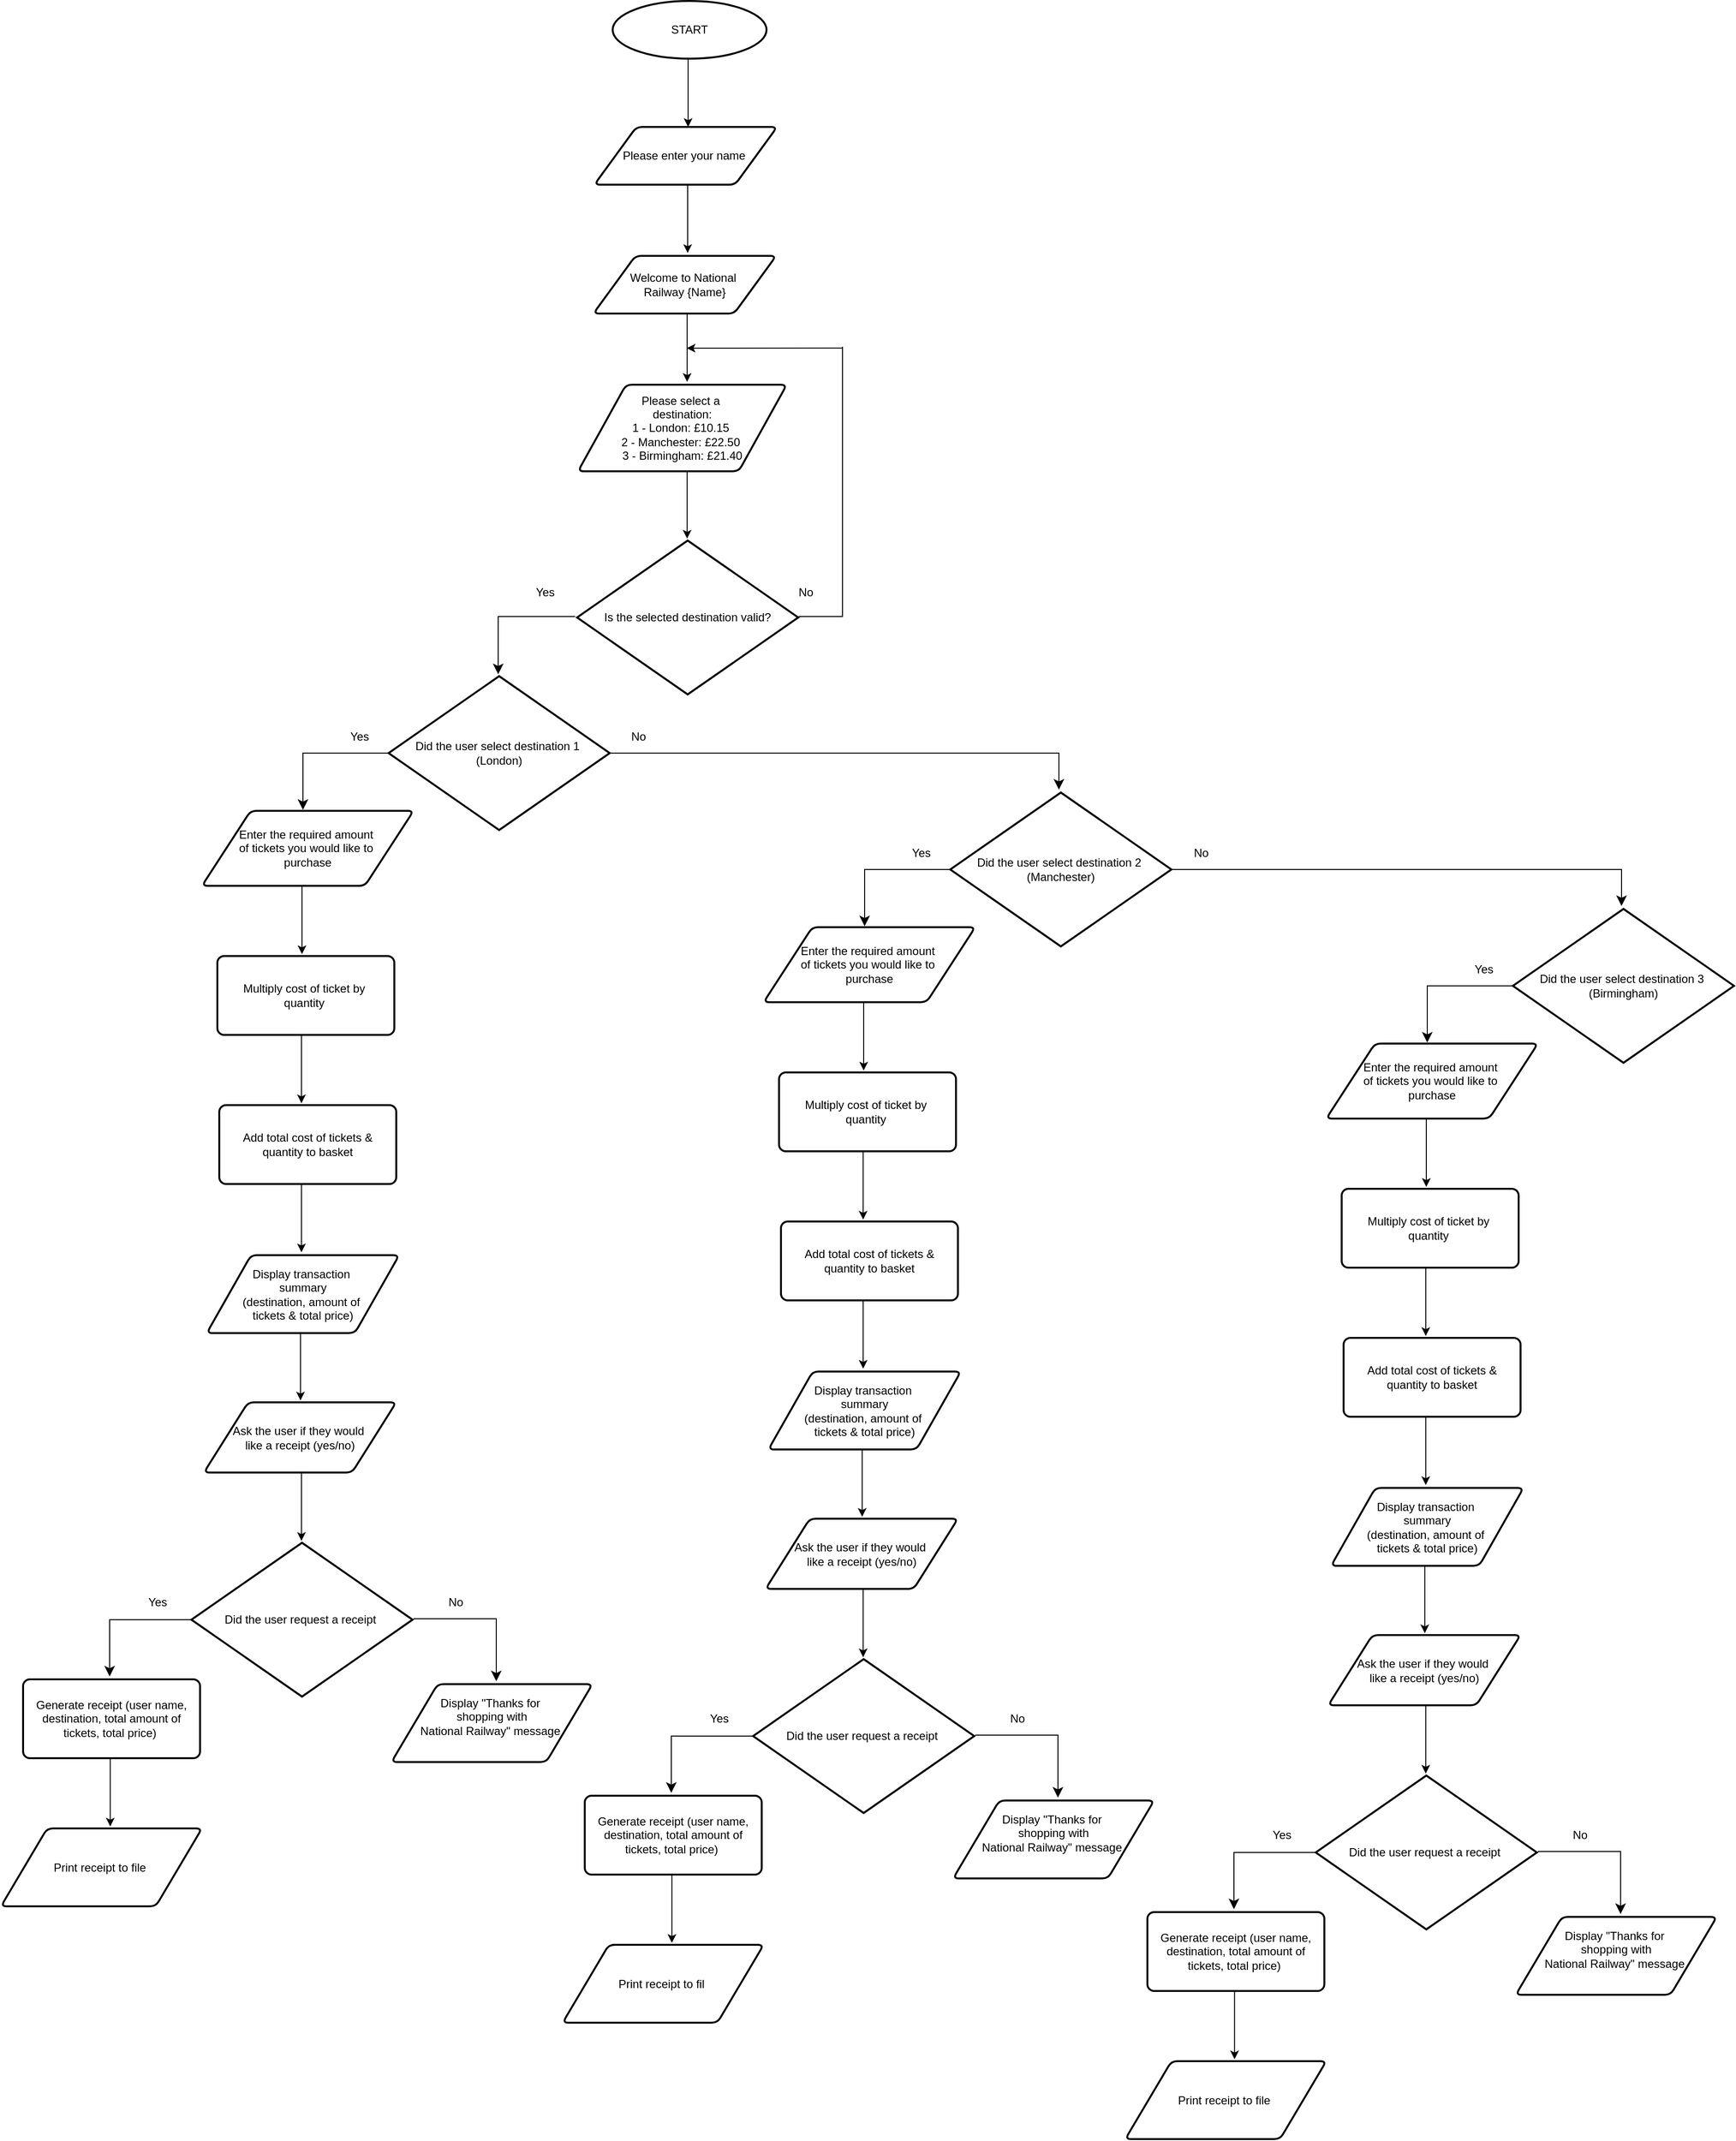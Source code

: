 <mxfile version="24.7.17">
  <diagram name="Page-1" id="yN6AiaMiEVTuU8BqSs5U">
    <mxGraphModel dx="2233" dy="761" grid="1" gridSize="10" guides="1" tooltips="1" connect="1" arrows="1" fold="1" page="1" pageScale="1" pageWidth="827" pageHeight="1169" math="0" shadow="0">
      <root>
        <mxCell id="0" />
        <mxCell id="1" parent="0" />
        <mxCell id="WmhXCu2DBAaIaXTtpWCs-1" value="START" style="strokeWidth=2;html=1;shape=mxgraph.flowchart.start_1;whiteSpace=wrap;" parent="1" vertex="1">
          <mxGeometry x="-104" y="60" width="160" height="60" as="geometry" />
        </mxCell>
        <mxCell id="WmhXCu2DBAaIaXTtpWCs-3" value="Please enter your name&amp;nbsp;" style="shape=parallelogram;html=1;strokeWidth=2;perimeter=parallelogramPerimeter;whiteSpace=wrap;rounded=1;arcSize=12;size=0.23;" parent="1" vertex="1">
          <mxGeometry x="-123" y="191" width="190" height="60" as="geometry" />
        </mxCell>
        <mxCell id="WmhXCu2DBAaIaXTtpWCs-4" value="" style="endArrow=classic;html=1;rounded=0;" parent="1" edge="1">
          <mxGeometry width="50" height="50" relative="1" as="geometry">
            <mxPoint x="-26" y="252" as="sourcePoint" />
            <mxPoint x="-26" y="322" as="targetPoint" />
          </mxGeometry>
        </mxCell>
        <mxCell id="WmhXCu2DBAaIaXTtpWCs-5" value="&lt;div&gt;&lt;br&gt;&lt;/div&gt;&lt;span style=&quot;background-color: initial;&quot;&gt;Please select a&amp;nbsp;&lt;/span&gt;&lt;div&gt;&lt;span style=&quot;background-color: initial;&quot;&gt;destination:&lt;/span&gt;&lt;div&gt;&lt;span style=&quot;background-color: initial;&quot;&gt;1 - London: £10.15&amp;nbsp;&lt;/span&gt;&lt;div&gt;&lt;div&gt;2 - Manchester: £22.50&amp;nbsp;&lt;/div&gt;&lt;div&gt;3 - Birmingham: £21.40&lt;/div&gt;&lt;div&gt;&lt;br&gt;&lt;/div&gt;&lt;/div&gt;&lt;/div&gt;&lt;/div&gt;" style="shape=parallelogram;html=1;strokeWidth=2;perimeter=parallelogramPerimeter;whiteSpace=wrap;rounded=1;arcSize=12;size=0.23;" parent="1" vertex="1">
          <mxGeometry x="-140" y="459" width="217" height="90" as="geometry" />
        </mxCell>
        <mxCell id="WmhXCu2DBAaIaXTtpWCs-6" value="" style="endArrow=classic;html=1;rounded=0;" parent="1" edge="1">
          <mxGeometry width="50" height="50" relative="1" as="geometry">
            <mxPoint x="-427.56" y="1591" as="sourcePoint" />
            <mxPoint x="-427.56" y="1661" as="targetPoint" />
          </mxGeometry>
        </mxCell>
        <mxCell id="WmhXCu2DBAaIaXTtpWCs-7" value="Is the selected destination valid?" style="strokeWidth=2;html=1;shape=mxgraph.flowchart.decision;whiteSpace=wrap;" parent="1" vertex="1">
          <mxGeometry x="-141" y="621" width="230" height="160" as="geometry" />
        </mxCell>
        <mxCell id="WmhXCu2DBAaIaXTtpWCs-9" value="" style="shape=partialRectangle;whiteSpace=wrap;html=1;bottom=0;right=0;fillColor=none;rotation=-180;" parent="1" vertex="1">
          <mxGeometry x="90" y="420" width="45" height="280" as="geometry" />
        </mxCell>
        <mxCell id="WmhXCu2DBAaIaXTtpWCs-13" value="Yes" style="text;strokeColor=none;align=center;fillColor=none;html=1;verticalAlign=middle;whiteSpace=wrap;rounded=0;" parent="1" vertex="1">
          <mxGeometry x="-607" y="1710" width="60" height="30" as="geometry" />
        </mxCell>
        <mxCell id="WmhXCu2DBAaIaXTtpWCs-19" value="Did the user select destination 1&amp;nbsp;&lt;div&gt;(London)&lt;/div&gt;" style="strokeWidth=2;html=1;shape=mxgraph.flowchart.decision;whiteSpace=wrap;" parent="1" vertex="1">
          <mxGeometry x="-337" y="762" width="230" height="160" as="geometry" />
        </mxCell>
        <mxCell id="WmhXCu2DBAaIaXTtpWCs-22" value="Yes" style="text;strokeColor=none;align=center;fillColor=none;html=1;verticalAlign=middle;whiteSpace=wrap;rounded=0;" parent="1" vertex="1">
          <mxGeometry x="-204" y="660" width="60" height="30" as="geometry" />
        </mxCell>
        <mxCell id="WmhXCu2DBAaIaXTtpWCs-48" value="Did the user request a receipt&amp;nbsp;" style="strokeWidth=2;html=1;shape=mxgraph.flowchart.decision;whiteSpace=wrap;" parent="1" vertex="1">
          <mxGeometry x="-542" y="1663" width="230" height="160" as="geometry" />
        </mxCell>
        <mxCell id="WmhXCu2DBAaIaXTtpWCs-49" value="" style="edgeStyle=segmentEdgeStyle;endArrow=classic;html=1;curved=0;rounded=0;endSize=8;startSize=8;exitX=0;exitY=0.5;exitDx=0;exitDy=0;exitPerimeter=0;" parent="1" edge="1">
          <mxGeometry width="50" height="50" relative="1" as="geometry">
            <mxPoint x="-542" y="1743" as="sourcePoint" />
            <mxPoint x="-627" y="1802" as="targetPoint" />
          </mxGeometry>
        </mxCell>
        <mxCell id="WmhXCu2DBAaIaXTtpWCs-58" value="" style="edgeStyle=segmentEdgeStyle;endArrow=classic;html=1;curved=0;rounded=0;endSize=8;startSize=8;" parent="1" edge="1">
          <mxGeometry width="50" height="50" relative="1" as="geometry">
            <mxPoint x="-311" y="1742" as="sourcePoint" />
            <mxPoint x="-225" y="1807" as="targetPoint" />
            <Array as="points">
              <mxPoint x="-225" y="1742" />
              <mxPoint x="-225" y="1802" />
            </Array>
          </mxGeometry>
        </mxCell>
        <mxCell id="WmhXCu2DBAaIaXTtpWCs-59" value="No" style="text;strokeColor=none;align=center;fillColor=none;html=1;verticalAlign=middle;whiteSpace=wrap;rounded=0;" parent="1" vertex="1">
          <mxGeometry x="-297" y="1710" width="60" height="30" as="geometry" />
        </mxCell>
        <mxCell id="WmhXCu2DBAaIaXTtpWCs-66" value="" style="edgeStyle=segmentEdgeStyle;endArrow=classic;html=1;curved=0;rounded=0;endSize=8;startSize=8;" parent="1" edge="1">
          <mxGeometry width="50" height="50" relative="1" as="geometry">
            <mxPoint x="-143" y="700" as="sourcePoint" />
            <mxPoint x="-223" y="760" as="targetPoint" />
          </mxGeometry>
        </mxCell>
        <mxCell id="WmhXCu2DBAaIaXTtpWCs-71" value="Add total cost of tickets &amp;amp;&lt;div&gt;quantity to basket&lt;/div&gt;" style="rounded=1;whiteSpace=wrap;html=1;absoluteArcSize=1;arcSize=14;strokeWidth=2;" parent="1" vertex="1">
          <mxGeometry x="-513" y="1208" width="184" height="82" as="geometry" />
        </mxCell>
        <mxCell id="WmhXCu2DBAaIaXTtpWCs-73" value="Display transaction&amp;nbsp;&lt;div&gt;summary&lt;/div&gt;&lt;div&gt;(destination, amount of&amp;nbsp;&lt;/div&gt;&lt;div&gt;tickets &amp;amp; total price)&lt;/div&gt;" style="shape=parallelogram;html=1;strokeWidth=2;perimeter=parallelogramPerimeter;whiteSpace=wrap;rounded=1;arcSize=12;size=0.23;" parent="1" vertex="1">
          <mxGeometry x="-526" y="1364" width="200" height="81" as="geometry" />
        </mxCell>
        <mxCell id="WmhXCu2DBAaIaXTtpWCs-74" value="Enter the required amount&amp;nbsp;&lt;div&gt;of tickets you would like to&amp;nbsp;&lt;/div&gt;&lt;div&gt;purchase&lt;/div&gt;" style="shape=parallelogram;html=1;strokeWidth=2;perimeter=parallelogramPerimeter;whiteSpace=wrap;rounded=1;arcSize=12;size=0.23;" parent="1" vertex="1">
          <mxGeometry x="-531" y="902" width="220" height="78" as="geometry" />
        </mxCell>
        <mxCell id="WmhXCu2DBAaIaXTtpWCs-87" value="Ask the user if they would&amp;nbsp;&lt;div&gt;like a receipt (yes/no)&lt;/div&gt;" style="shape=parallelogram;html=1;strokeWidth=2;perimeter=parallelogramPerimeter;whiteSpace=wrap;rounded=1;arcSize=12;size=0.23;" parent="1" vertex="1">
          <mxGeometry x="-529" y="1517" width="200" height="73" as="geometry" />
        </mxCell>
        <mxCell id="WmhXCu2DBAaIaXTtpWCs-137" value="Multiply cost of ticket by&amp;nbsp;&lt;div&gt;quantity&amp;nbsp;&lt;/div&gt;" style="rounded=1;whiteSpace=wrap;html=1;absoluteArcSize=1;arcSize=14;strokeWidth=2;" parent="1" vertex="1">
          <mxGeometry x="-515" y="1053" width="184" height="82" as="geometry" />
        </mxCell>
        <mxCell id="WmhXCu2DBAaIaXTtpWCs-412" value="No" style="text;strokeColor=none;align=center;fillColor=none;html=1;verticalAlign=middle;whiteSpace=wrap;rounded=0;" parent="1" vertex="1">
          <mxGeometry x="67" y="660" width="60" height="30" as="geometry" />
        </mxCell>
        <mxCell id="n7q72ueywLvYxVkYM5tx-1" value="Welcome to National&amp;nbsp;&lt;div&gt;Railway {Name}&lt;/div&gt;" style="shape=parallelogram;html=1;strokeWidth=2;perimeter=parallelogramPerimeter;whiteSpace=wrap;rounded=1;arcSize=12;size=0.23;" parent="1" vertex="1">
          <mxGeometry x="-124" y="325" width="190" height="60" as="geometry" />
        </mxCell>
        <mxCell id="n7q72ueywLvYxVkYM5tx-2" value="" style="endArrow=classic;html=1;rounded=0;" parent="1" edge="1">
          <mxGeometry width="50" height="50" relative="1" as="geometry">
            <mxPoint x="-25.56" y="121" as="sourcePoint" />
            <mxPoint x="-25.56" y="191" as="targetPoint" />
          </mxGeometry>
        </mxCell>
        <mxCell id="n7q72ueywLvYxVkYM5tx-3" value="" style="endArrow=classic;html=1;rounded=0;" parent="1" edge="1">
          <mxGeometry width="50" height="50" relative="1" as="geometry">
            <mxPoint x="-26.56" y="386" as="sourcePoint" />
            <mxPoint x="-26.56" y="456" as="targetPoint" />
          </mxGeometry>
        </mxCell>
        <mxCell id="n7q72ueywLvYxVkYM5tx-4" value="" style="endArrow=classic;html=1;rounded=0;" parent="1" edge="1">
          <mxGeometry width="50" height="50" relative="1" as="geometry">
            <mxPoint x="-26.56" y="549" as="sourcePoint" />
            <mxPoint x="-26.56" y="619" as="targetPoint" />
          </mxGeometry>
        </mxCell>
        <mxCell id="n7q72ueywLvYxVkYM5tx-5" value="" style="endArrow=classic;html=1;rounded=0;" parent="1" edge="1">
          <mxGeometry width="50" height="50" relative="1" as="geometry">
            <mxPoint x="135" y="420.89" as="sourcePoint" />
            <mxPoint x="-27" y="421" as="targetPoint" />
          </mxGeometry>
        </mxCell>
        <mxCell id="n7q72ueywLvYxVkYM5tx-6" value="" style="edgeStyle=segmentEdgeStyle;endArrow=classic;html=1;curved=0;rounded=0;endSize=8;startSize=8;exitX=0;exitY=0.5;exitDx=0;exitDy=0;exitPerimeter=0;" parent="1" source="WmhXCu2DBAaIaXTtpWCs-19" edge="1">
          <mxGeometry width="50" height="50" relative="1" as="geometry">
            <mxPoint x="-346" y="841" as="sourcePoint" />
            <mxPoint x="-426" y="901" as="targetPoint" />
          </mxGeometry>
        </mxCell>
        <mxCell id="n7q72ueywLvYxVkYM5tx-7" value="Yes" style="text;strokeColor=none;align=center;fillColor=none;html=1;verticalAlign=middle;whiteSpace=wrap;rounded=0;" parent="1" vertex="1">
          <mxGeometry x="-397" y="810" width="60" height="30" as="geometry" />
        </mxCell>
        <mxCell id="n7q72ueywLvYxVkYM5tx-8" value="" style="endArrow=classic;html=1;rounded=0;" parent="1" edge="1">
          <mxGeometry width="50" height="50" relative="1" as="geometry">
            <mxPoint x="-427.0" y="981" as="sourcePoint" />
            <mxPoint x="-427.0" y="1051" as="targetPoint" />
          </mxGeometry>
        </mxCell>
        <mxCell id="n7q72ueywLvYxVkYM5tx-9" value="" style="endArrow=classic;html=1;rounded=0;" parent="1" edge="1">
          <mxGeometry width="50" height="50" relative="1" as="geometry">
            <mxPoint x="-427.56" y="1136" as="sourcePoint" />
            <mxPoint x="-427.56" y="1206" as="targetPoint" />
          </mxGeometry>
        </mxCell>
        <mxCell id="n7q72ueywLvYxVkYM5tx-10" value="" style="endArrow=classic;html=1;rounded=0;" parent="1" edge="1">
          <mxGeometry width="50" height="50" relative="1" as="geometry">
            <mxPoint x="-427.56" y="1291" as="sourcePoint" />
            <mxPoint x="-427.56" y="1361" as="targetPoint" />
          </mxGeometry>
        </mxCell>
        <mxCell id="n7q72ueywLvYxVkYM5tx-11" value="" style="endArrow=classic;html=1;rounded=0;" parent="1" edge="1">
          <mxGeometry width="50" height="50" relative="1" as="geometry">
            <mxPoint x="-428.56" y="1445" as="sourcePoint" />
            <mxPoint x="-428.56" y="1515" as="targetPoint" />
          </mxGeometry>
        </mxCell>
        <mxCell id="n7q72ueywLvYxVkYM5tx-12" value="Display &quot;Thanks for&amp;nbsp;&lt;div&gt;shopping with&lt;/div&gt;&lt;div&gt;National Railway&quot; message&amp;nbsp;&lt;div&gt;&lt;br&gt;&lt;/div&gt;&lt;/div&gt;" style="shape=parallelogram;html=1;strokeWidth=2;perimeter=parallelogramPerimeter;whiteSpace=wrap;rounded=1;arcSize=12;size=0.23;" parent="1" vertex="1">
          <mxGeometry x="-334" y="1810" width="209" height="81" as="geometry" />
        </mxCell>
        <mxCell id="n7q72ueywLvYxVkYM5tx-13" value="Generate receipt (user name,&lt;div&gt;destination, total amount of tickets, total price)&amp;nbsp;&lt;/div&gt;" style="rounded=1;whiteSpace=wrap;html=1;absoluteArcSize=1;arcSize=14;strokeWidth=2;" parent="1" vertex="1">
          <mxGeometry x="-717" y="1805" width="184" height="82" as="geometry" />
        </mxCell>
        <mxCell id="n7q72ueywLvYxVkYM5tx-14" value="" style="endArrow=classic;html=1;rounded=0;" parent="1" edge="1">
          <mxGeometry width="50" height="50" relative="1" as="geometry">
            <mxPoint x="-626.38" y="1888" as="sourcePoint" />
            <mxPoint x="-626.38" y="1958" as="targetPoint" />
          </mxGeometry>
        </mxCell>
        <mxCell id="n7q72ueywLvYxVkYM5tx-15" value="Print receipt to file&amp;nbsp;" style="shape=parallelogram;html=1;strokeWidth=2;perimeter=parallelogramPerimeter;whiteSpace=wrap;rounded=1;arcSize=12;size=0.23;" parent="1" vertex="1">
          <mxGeometry x="-740" y="1960" width="209" height="81" as="geometry" />
        </mxCell>
        <mxCell id="n7q72ueywLvYxVkYM5tx-17" value="" style="edgeStyle=segmentEdgeStyle;endArrow=classic;html=1;curved=0;rounded=0;endSize=8;startSize=8;exitX=1;exitY=0.5;exitDx=0;exitDy=0;exitPerimeter=0;" parent="1" source="WmhXCu2DBAaIaXTtpWCs-19" edge="1">
          <mxGeometry width="50" height="50" relative="1" as="geometry">
            <mxPoint x="300" y="840" as="sourcePoint" />
            <mxPoint x="360" y="880" as="targetPoint" />
          </mxGeometry>
        </mxCell>
        <mxCell id="n7q72ueywLvYxVkYM5tx-18" value="" style="endArrow=classic;html=1;rounded=0;" parent="1" edge="1">
          <mxGeometry width="50" height="50" relative="1" as="geometry">
            <mxPoint x="156.44" y="1712" as="sourcePoint" />
            <mxPoint x="156.44" y="1782" as="targetPoint" />
          </mxGeometry>
        </mxCell>
        <mxCell id="n7q72ueywLvYxVkYM5tx-19" value="Yes" style="text;strokeColor=none;align=center;fillColor=none;html=1;verticalAlign=middle;whiteSpace=wrap;rounded=0;" parent="1" vertex="1">
          <mxGeometry x="-23" y="1831" width="60" height="30" as="geometry" />
        </mxCell>
        <mxCell id="n7q72ueywLvYxVkYM5tx-20" value="Did the user select destination 2&amp;nbsp;&lt;div&gt;(Manchester)&lt;/div&gt;" style="strokeWidth=2;html=1;shape=mxgraph.flowchart.decision;whiteSpace=wrap;" parent="1" vertex="1">
          <mxGeometry x="247" y="883" width="230" height="160" as="geometry" />
        </mxCell>
        <mxCell id="n7q72ueywLvYxVkYM5tx-21" value="Did the user request a receipt&amp;nbsp;" style="strokeWidth=2;html=1;shape=mxgraph.flowchart.decision;whiteSpace=wrap;" parent="1" vertex="1">
          <mxGeometry x="42" y="1784" width="230" height="160" as="geometry" />
        </mxCell>
        <mxCell id="n7q72ueywLvYxVkYM5tx-22" value="" style="edgeStyle=segmentEdgeStyle;endArrow=classic;html=1;curved=0;rounded=0;endSize=8;startSize=8;exitX=0;exitY=0.5;exitDx=0;exitDy=0;exitPerimeter=0;" parent="1" edge="1">
          <mxGeometry width="50" height="50" relative="1" as="geometry">
            <mxPoint x="42" y="1864" as="sourcePoint" />
            <mxPoint x="-43" y="1923" as="targetPoint" />
          </mxGeometry>
        </mxCell>
        <mxCell id="n7q72ueywLvYxVkYM5tx-23" value="" style="edgeStyle=segmentEdgeStyle;endArrow=classic;html=1;curved=0;rounded=0;endSize=8;startSize=8;" parent="1" edge="1">
          <mxGeometry width="50" height="50" relative="1" as="geometry">
            <mxPoint x="273" y="1863" as="sourcePoint" />
            <mxPoint x="359" y="1928" as="targetPoint" />
            <Array as="points">
              <mxPoint x="359" y="1863" />
              <mxPoint x="359" y="1923" />
            </Array>
          </mxGeometry>
        </mxCell>
        <mxCell id="n7q72ueywLvYxVkYM5tx-24" value="No" style="text;strokeColor=none;align=center;fillColor=none;html=1;verticalAlign=middle;whiteSpace=wrap;rounded=0;" parent="1" vertex="1">
          <mxGeometry x="287" y="1831" width="60" height="30" as="geometry" />
        </mxCell>
        <mxCell id="n7q72ueywLvYxVkYM5tx-25" value="Add total cost of tickets &amp;amp;&lt;div&gt;quantity to basket&lt;/div&gt;" style="rounded=1;whiteSpace=wrap;html=1;absoluteArcSize=1;arcSize=14;strokeWidth=2;" parent="1" vertex="1">
          <mxGeometry x="71" y="1329" width="184" height="82" as="geometry" />
        </mxCell>
        <mxCell id="n7q72ueywLvYxVkYM5tx-26" value="Display transaction&amp;nbsp;&lt;div&gt;summary&lt;/div&gt;&lt;div&gt;(destination, amount of&amp;nbsp;&lt;/div&gt;&lt;div&gt;tickets &amp;amp; total price)&lt;/div&gt;" style="shape=parallelogram;html=1;strokeWidth=2;perimeter=parallelogramPerimeter;whiteSpace=wrap;rounded=1;arcSize=12;size=0.23;" parent="1" vertex="1">
          <mxGeometry x="58" y="1485" width="200" height="81" as="geometry" />
        </mxCell>
        <mxCell id="n7q72ueywLvYxVkYM5tx-27" value="Enter the required amount&amp;nbsp;&lt;div&gt;of tickets you would like to&amp;nbsp;&lt;/div&gt;&lt;div&gt;purchase&lt;/div&gt;" style="shape=parallelogram;html=1;strokeWidth=2;perimeter=parallelogramPerimeter;whiteSpace=wrap;rounded=1;arcSize=12;size=0.23;" parent="1" vertex="1">
          <mxGeometry x="53" y="1023" width="220" height="78" as="geometry" />
        </mxCell>
        <mxCell id="n7q72ueywLvYxVkYM5tx-28" value="Ask the user if they would&amp;nbsp;&lt;div&gt;like a receipt (yes/no)&lt;/div&gt;" style="shape=parallelogram;html=1;strokeWidth=2;perimeter=parallelogramPerimeter;whiteSpace=wrap;rounded=1;arcSize=12;size=0.23;" parent="1" vertex="1">
          <mxGeometry x="55" y="1638" width="200" height="73" as="geometry" />
        </mxCell>
        <mxCell id="n7q72ueywLvYxVkYM5tx-29" value="Multiply cost of ticket by&amp;nbsp;&lt;div&gt;quantity&amp;nbsp;&lt;/div&gt;" style="rounded=1;whiteSpace=wrap;html=1;absoluteArcSize=1;arcSize=14;strokeWidth=2;" parent="1" vertex="1">
          <mxGeometry x="69" y="1174" width="184" height="82" as="geometry" />
        </mxCell>
        <mxCell id="n7q72ueywLvYxVkYM5tx-30" value="" style="edgeStyle=segmentEdgeStyle;endArrow=classic;html=1;curved=0;rounded=0;endSize=8;startSize=8;exitX=0;exitY=0.5;exitDx=0;exitDy=0;exitPerimeter=0;" parent="1" source="n7q72ueywLvYxVkYM5tx-20" edge="1">
          <mxGeometry width="50" height="50" relative="1" as="geometry">
            <mxPoint x="238" y="962" as="sourcePoint" />
            <mxPoint x="158" y="1022" as="targetPoint" />
          </mxGeometry>
        </mxCell>
        <mxCell id="n7q72ueywLvYxVkYM5tx-31" value="Yes" style="text;strokeColor=none;align=center;fillColor=none;html=1;verticalAlign=middle;whiteSpace=wrap;rounded=0;" parent="1" vertex="1">
          <mxGeometry x="187" y="931" width="60" height="30" as="geometry" />
        </mxCell>
        <mxCell id="n7q72ueywLvYxVkYM5tx-32" value="" style="endArrow=classic;html=1;rounded=0;" parent="1" edge="1">
          <mxGeometry width="50" height="50" relative="1" as="geometry">
            <mxPoint x="157.0" y="1102" as="sourcePoint" />
            <mxPoint x="157.0" y="1172" as="targetPoint" />
          </mxGeometry>
        </mxCell>
        <mxCell id="n7q72ueywLvYxVkYM5tx-33" value="" style="endArrow=classic;html=1;rounded=0;" parent="1" edge="1">
          <mxGeometry width="50" height="50" relative="1" as="geometry">
            <mxPoint x="156.44" y="1257" as="sourcePoint" />
            <mxPoint x="156.44" y="1327" as="targetPoint" />
          </mxGeometry>
        </mxCell>
        <mxCell id="n7q72ueywLvYxVkYM5tx-34" value="" style="endArrow=classic;html=1;rounded=0;" parent="1" edge="1">
          <mxGeometry width="50" height="50" relative="1" as="geometry">
            <mxPoint x="156.44" y="1412" as="sourcePoint" />
            <mxPoint x="156.44" y="1482" as="targetPoint" />
          </mxGeometry>
        </mxCell>
        <mxCell id="n7q72ueywLvYxVkYM5tx-35" value="" style="endArrow=classic;html=1;rounded=0;" parent="1" edge="1">
          <mxGeometry width="50" height="50" relative="1" as="geometry">
            <mxPoint x="155.44" y="1566" as="sourcePoint" />
            <mxPoint x="155.44" y="1636" as="targetPoint" />
          </mxGeometry>
        </mxCell>
        <mxCell id="n7q72ueywLvYxVkYM5tx-36" value="Display &quot;Thanks for&amp;nbsp;&lt;div&gt;shopping with&lt;/div&gt;&lt;div&gt;National Railway&quot; message&amp;nbsp;&lt;div&gt;&lt;br&gt;&lt;/div&gt;&lt;/div&gt;" style="shape=parallelogram;html=1;strokeWidth=2;perimeter=parallelogramPerimeter;whiteSpace=wrap;rounded=1;arcSize=12;size=0.23;" parent="1" vertex="1">
          <mxGeometry x="250" y="1931" width="209" height="81" as="geometry" />
        </mxCell>
        <mxCell id="n7q72ueywLvYxVkYM5tx-37" value="Generate receipt (user name,&lt;div&gt;destination, total amount of tickets, total price)&amp;nbsp;&lt;/div&gt;" style="rounded=1;whiteSpace=wrap;html=1;absoluteArcSize=1;arcSize=14;strokeWidth=2;" parent="1" vertex="1">
          <mxGeometry x="-133" y="1926" width="184" height="82" as="geometry" />
        </mxCell>
        <mxCell id="n7q72ueywLvYxVkYM5tx-38" value="" style="endArrow=classic;html=1;rounded=0;" parent="1" edge="1">
          <mxGeometry width="50" height="50" relative="1" as="geometry">
            <mxPoint x="-42.38" y="2009" as="sourcePoint" />
            <mxPoint x="-42.38" y="2079" as="targetPoint" />
          </mxGeometry>
        </mxCell>
        <mxCell id="n7q72ueywLvYxVkYM5tx-39" value="Print receipt to fil&amp;nbsp;" style="shape=parallelogram;html=1;strokeWidth=2;perimeter=parallelogramPerimeter;whiteSpace=wrap;rounded=1;arcSize=12;size=0.23;" parent="1" vertex="1">
          <mxGeometry x="-156" y="2081" width="209" height="81" as="geometry" />
        </mxCell>
        <mxCell id="n7q72ueywLvYxVkYM5tx-40" value="No" style="text;strokeColor=none;align=center;fillColor=none;html=1;verticalAlign=middle;whiteSpace=wrap;rounded=0;" parent="1" vertex="1">
          <mxGeometry x="-107" y="810" width="60" height="30" as="geometry" />
        </mxCell>
        <mxCell id="n7q72ueywLvYxVkYM5tx-41" value="" style="edgeStyle=segmentEdgeStyle;endArrow=classic;html=1;curved=0;rounded=0;endSize=8;startSize=8;exitX=1;exitY=0.5;exitDx=0;exitDy=0;exitPerimeter=0;" parent="1" edge="1">
          <mxGeometry width="50" height="50" relative="1" as="geometry">
            <mxPoint x="478" y="963" as="sourcePoint" />
            <mxPoint x="945" y="1001" as="targetPoint" />
          </mxGeometry>
        </mxCell>
        <mxCell id="n7q72ueywLvYxVkYM5tx-42" value="" style="endArrow=classic;html=1;rounded=0;" parent="1" edge="1">
          <mxGeometry width="50" height="50" relative="1" as="geometry">
            <mxPoint x="741.44" y="1833" as="sourcePoint" />
            <mxPoint x="741.44" y="1903" as="targetPoint" />
          </mxGeometry>
        </mxCell>
        <mxCell id="n7q72ueywLvYxVkYM5tx-43" value="Yes" style="text;strokeColor=none;align=center;fillColor=none;html=1;verticalAlign=middle;whiteSpace=wrap;rounded=0;" parent="1" vertex="1">
          <mxGeometry x="562" y="1952" width="60" height="30" as="geometry" />
        </mxCell>
        <mxCell id="n7q72ueywLvYxVkYM5tx-44" value="Did the user select destination 3&amp;nbsp;&lt;div&gt;(Birmingham)&lt;/div&gt;" style="strokeWidth=2;html=1;shape=mxgraph.flowchart.decision;whiteSpace=wrap;" parent="1" vertex="1">
          <mxGeometry x="832" y="1004" width="230" height="160" as="geometry" />
        </mxCell>
        <mxCell id="n7q72ueywLvYxVkYM5tx-45" value="Did the user request a receipt&amp;nbsp;" style="strokeWidth=2;html=1;shape=mxgraph.flowchart.decision;whiteSpace=wrap;" parent="1" vertex="1">
          <mxGeometry x="627" y="1905" width="230" height="160" as="geometry" />
        </mxCell>
        <mxCell id="n7q72ueywLvYxVkYM5tx-46" value="" style="edgeStyle=segmentEdgeStyle;endArrow=classic;html=1;curved=0;rounded=0;endSize=8;startSize=8;exitX=0;exitY=0.5;exitDx=0;exitDy=0;exitPerimeter=0;" parent="1" edge="1">
          <mxGeometry width="50" height="50" relative="1" as="geometry">
            <mxPoint x="627" y="1985" as="sourcePoint" />
            <mxPoint x="542" y="2044" as="targetPoint" />
          </mxGeometry>
        </mxCell>
        <mxCell id="n7q72ueywLvYxVkYM5tx-47" value="" style="edgeStyle=segmentEdgeStyle;endArrow=classic;html=1;curved=0;rounded=0;endSize=8;startSize=8;" parent="1" edge="1">
          <mxGeometry width="50" height="50" relative="1" as="geometry">
            <mxPoint x="858" y="1984" as="sourcePoint" />
            <mxPoint x="944" y="2049" as="targetPoint" />
            <Array as="points">
              <mxPoint x="944" y="1984" />
              <mxPoint x="944" y="2044" />
            </Array>
          </mxGeometry>
        </mxCell>
        <mxCell id="n7q72ueywLvYxVkYM5tx-48" value="No" style="text;strokeColor=none;align=center;fillColor=none;html=1;verticalAlign=middle;whiteSpace=wrap;rounded=0;" parent="1" vertex="1">
          <mxGeometry x="872" y="1952" width="60" height="30" as="geometry" />
        </mxCell>
        <mxCell id="n7q72ueywLvYxVkYM5tx-49" value="Add total cost of tickets &amp;amp;&lt;div&gt;quantity to basket&lt;/div&gt;" style="rounded=1;whiteSpace=wrap;html=1;absoluteArcSize=1;arcSize=14;strokeWidth=2;" parent="1" vertex="1">
          <mxGeometry x="656" y="1450" width="184" height="82" as="geometry" />
        </mxCell>
        <mxCell id="n7q72ueywLvYxVkYM5tx-50" value="Display transaction&amp;nbsp;&lt;div&gt;summary&lt;/div&gt;&lt;div&gt;(destination, amount of&amp;nbsp;&lt;/div&gt;&lt;div&gt;tickets &amp;amp; total price)&lt;/div&gt;" style="shape=parallelogram;html=1;strokeWidth=2;perimeter=parallelogramPerimeter;whiteSpace=wrap;rounded=1;arcSize=12;size=0.23;" parent="1" vertex="1">
          <mxGeometry x="643" y="1606" width="200" height="81" as="geometry" />
        </mxCell>
        <mxCell id="n7q72ueywLvYxVkYM5tx-51" value="Enter the required amount&amp;nbsp;&lt;div&gt;of tickets you would like to&amp;nbsp;&lt;/div&gt;&lt;div&gt;purchase&lt;/div&gt;" style="shape=parallelogram;html=1;strokeWidth=2;perimeter=parallelogramPerimeter;whiteSpace=wrap;rounded=1;arcSize=12;size=0.23;" parent="1" vertex="1">
          <mxGeometry x="638" y="1144" width="220" height="78" as="geometry" />
        </mxCell>
        <mxCell id="n7q72ueywLvYxVkYM5tx-52" value="Ask the user if they would&amp;nbsp;&lt;div&gt;like a receipt (yes/no)&lt;/div&gt;" style="shape=parallelogram;html=1;strokeWidth=2;perimeter=parallelogramPerimeter;whiteSpace=wrap;rounded=1;arcSize=12;size=0.23;" parent="1" vertex="1">
          <mxGeometry x="640" y="1759" width="200" height="73" as="geometry" />
        </mxCell>
        <mxCell id="n7q72ueywLvYxVkYM5tx-53" value="Multiply cost of ticket by&amp;nbsp;&lt;div&gt;quantity&amp;nbsp;&lt;/div&gt;" style="rounded=1;whiteSpace=wrap;html=1;absoluteArcSize=1;arcSize=14;strokeWidth=2;" parent="1" vertex="1">
          <mxGeometry x="654" y="1295" width="184" height="82" as="geometry" />
        </mxCell>
        <mxCell id="n7q72ueywLvYxVkYM5tx-54" value="" style="edgeStyle=segmentEdgeStyle;endArrow=classic;html=1;curved=0;rounded=0;endSize=8;startSize=8;exitX=0;exitY=0.5;exitDx=0;exitDy=0;exitPerimeter=0;" parent="1" source="n7q72ueywLvYxVkYM5tx-44" edge="1">
          <mxGeometry width="50" height="50" relative="1" as="geometry">
            <mxPoint x="823" y="1083" as="sourcePoint" />
            <mxPoint x="743" y="1143" as="targetPoint" />
          </mxGeometry>
        </mxCell>
        <mxCell id="n7q72ueywLvYxVkYM5tx-55" value="Yes" style="text;strokeColor=none;align=center;fillColor=none;html=1;verticalAlign=middle;whiteSpace=wrap;rounded=0;" parent="1" vertex="1">
          <mxGeometry x="772" y="1052" width="60" height="30" as="geometry" />
        </mxCell>
        <mxCell id="n7q72ueywLvYxVkYM5tx-56" value="" style="endArrow=classic;html=1;rounded=0;" parent="1" edge="1">
          <mxGeometry width="50" height="50" relative="1" as="geometry">
            <mxPoint x="742" y="1223" as="sourcePoint" />
            <mxPoint x="742" y="1293" as="targetPoint" />
          </mxGeometry>
        </mxCell>
        <mxCell id="n7q72ueywLvYxVkYM5tx-57" value="" style="endArrow=classic;html=1;rounded=0;" parent="1" edge="1">
          <mxGeometry width="50" height="50" relative="1" as="geometry">
            <mxPoint x="741.44" y="1378" as="sourcePoint" />
            <mxPoint x="741.44" y="1448" as="targetPoint" />
          </mxGeometry>
        </mxCell>
        <mxCell id="n7q72ueywLvYxVkYM5tx-58" value="" style="endArrow=classic;html=1;rounded=0;" parent="1" edge="1">
          <mxGeometry width="50" height="50" relative="1" as="geometry">
            <mxPoint x="741.44" y="1533" as="sourcePoint" />
            <mxPoint x="741.44" y="1603" as="targetPoint" />
          </mxGeometry>
        </mxCell>
        <mxCell id="n7q72ueywLvYxVkYM5tx-59" value="" style="endArrow=classic;html=1;rounded=0;" parent="1" edge="1">
          <mxGeometry width="50" height="50" relative="1" as="geometry">
            <mxPoint x="740.44" y="1687" as="sourcePoint" />
            <mxPoint x="740.44" y="1757" as="targetPoint" />
          </mxGeometry>
        </mxCell>
        <mxCell id="n7q72ueywLvYxVkYM5tx-60" value="Display &quot;Thanks for&amp;nbsp;&lt;div&gt;shopping with&lt;/div&gt;&lt;div&gt;National Railway&quot; message&amp;nbsp;&lt;div&gt;&lt;br&gt;&lt;/div&gt;&lt;/div&gt;" style="shape=parallelogram;html=1;strokeWidth=2;perimeter=parallelogramPerimeter;whiteSpace=wrap;rounded=1;arcSize=12;size=0.23;" parent="1" vertex="1">
          <mxGeometry x="835" y="2052" width="209" height="81" as="geometry" />
        </mxCell>
        <mxCell id="n7q72ueywLvYxVkYM5tx-61" value="Generate receipt (user name,&lt;div&gt;destination, total amount of tickets, total price)&amp;nbsp;&lt;/div&gt;" style="rounded=1;whiteSpace=wrap;html=1;absoluteArcSize=1;arcSize=14;strokeWidth=2;" parent="1" vertex="1">
          <mxGeometry x="452" y="2047" width="184" height="82" as="geometry" />
        </mxCell>
        <mxCell id="n7q72ueywLvYxVkYM5tx-62" value="" style="endArrow=classic;html=1;rounded=0;" parent="1" edge="1">
          <mxGeometry width="50" height="50" relative="1" as="geometry">
            <mxPoint x="542.62" y="2130" as="sourcePoint" />
            <mxPoint x="542.62" y="2200" as="targetPoint" />
          </mxGeometry>
        </mxCell>
        <mxCell id="n7q72ueywLvYxVkYM5tx-63" value="Print receipt to file&amp;nbsp;" style="shape=parallelogram;html=1;strokeWidth=2;perimeter=parallelogramPerimeter;whiteSpace=wrap;rounded=1;arcSize=12;size=0.23;" parent="1" vertex="1">
          <mxGeometry x="429" y="2202" width="209" height="81" as="geometry" />
        </mxCell>
        <mxCell id="n7q72ueywLvYxVkYM5tx-64" value="No" style="text;strokeColor=none;align=center;fillColor=none;html=1;verticalAlign=middle;whiteSpace=wrap;rounded=0;" parent="1" vertex="1">
          <mxGeometry x="478" y="931" width="60" height="30" as="geometry" />
        </mxCell>
      </root>
    </mxGraphModel>
  </diagram>
</mxfile>
